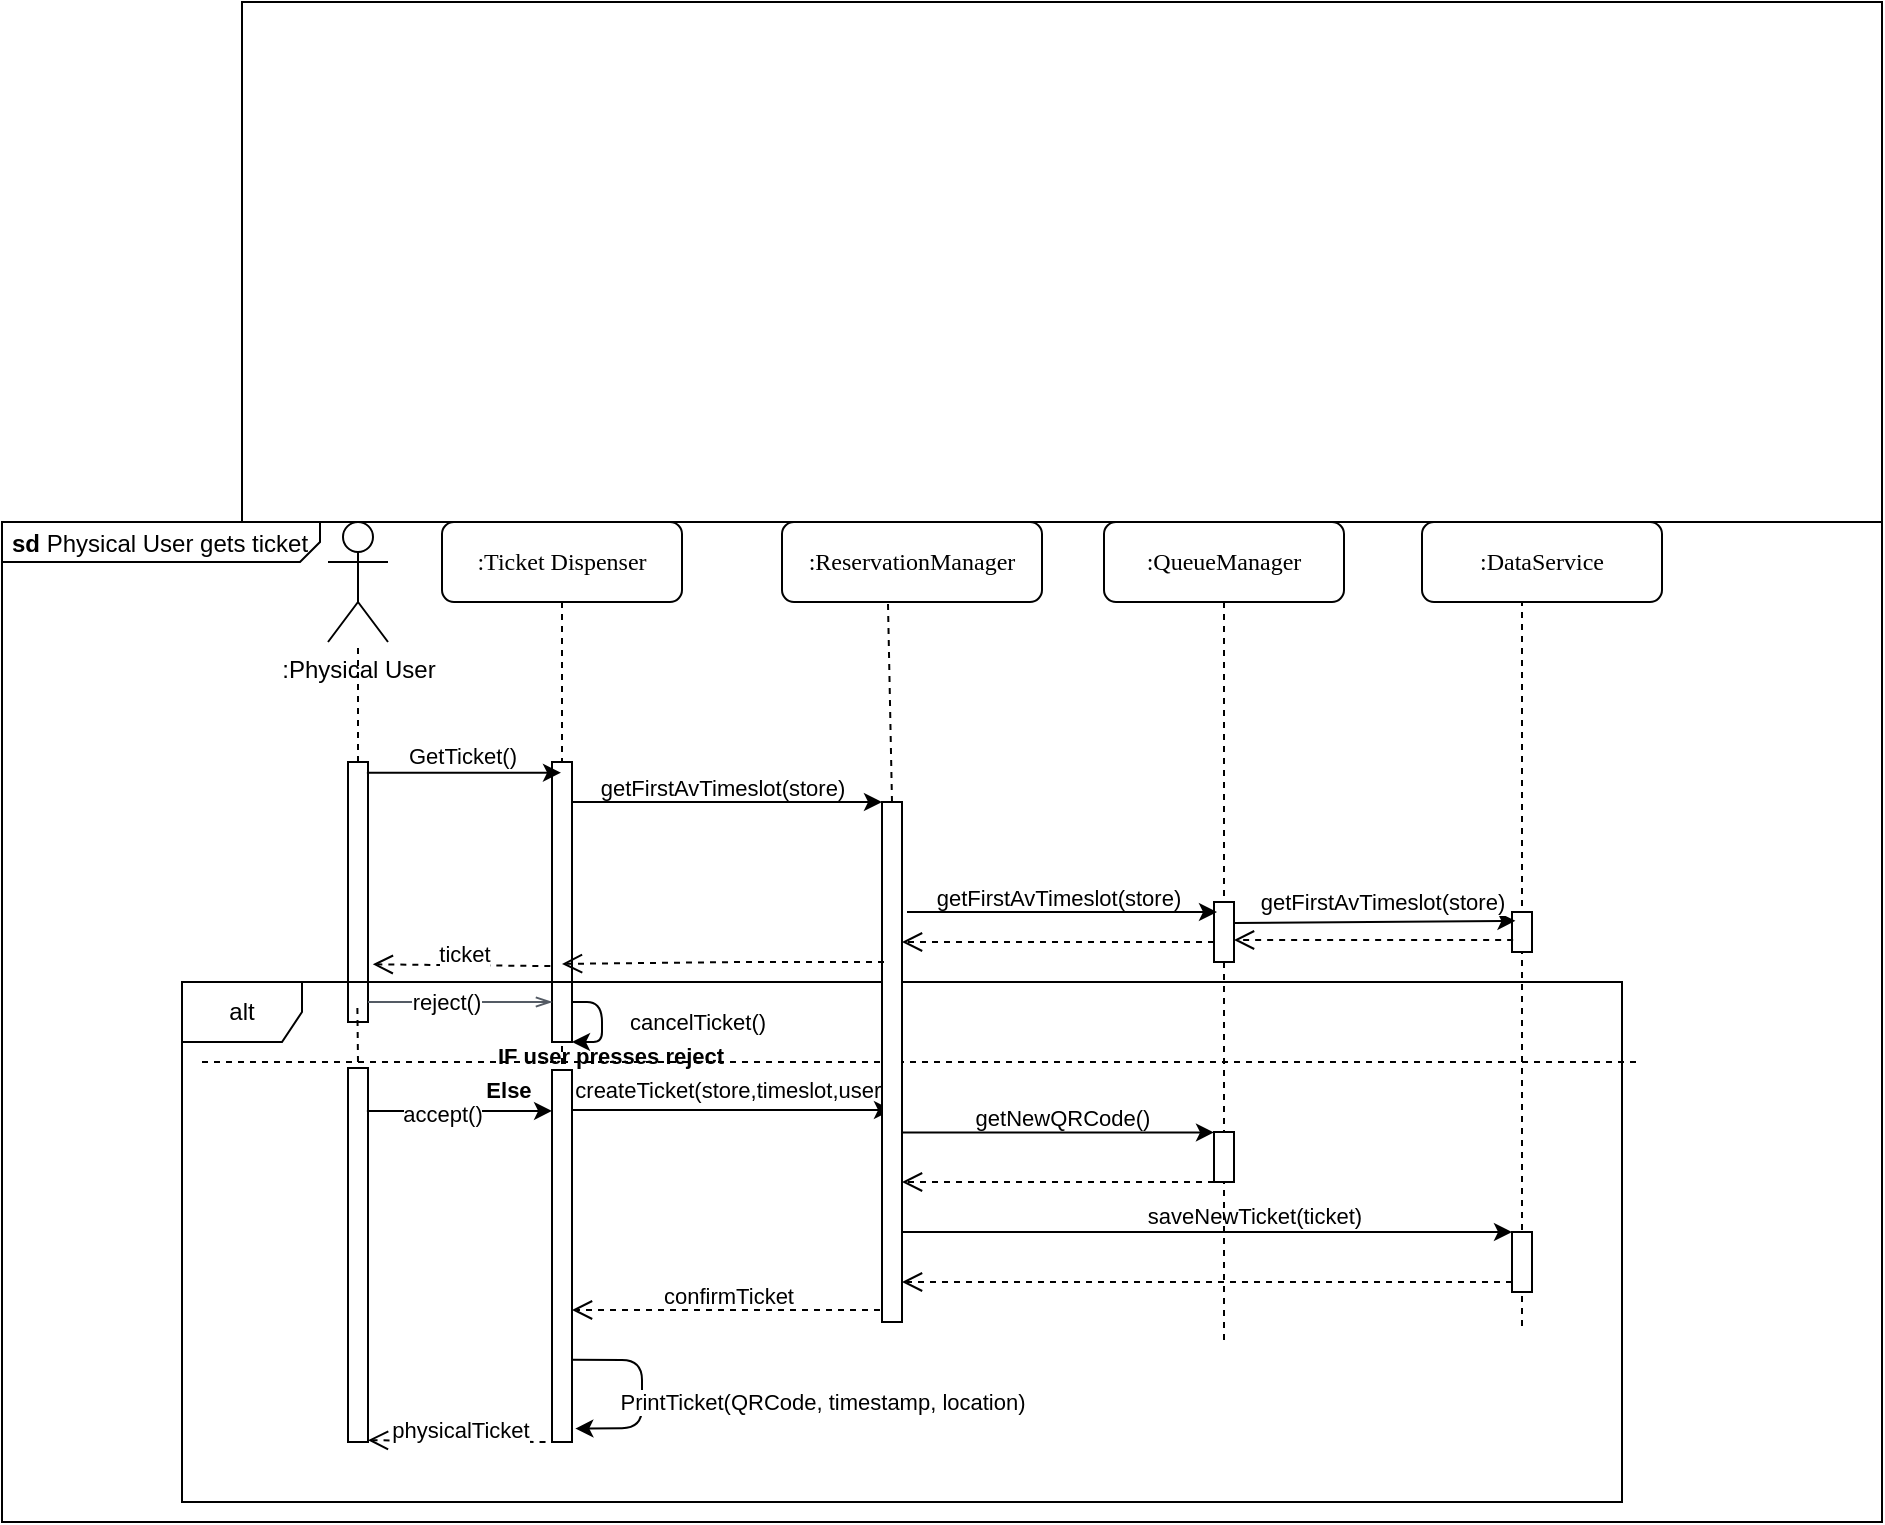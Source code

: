 <mxfile version="14.1.3" type="device"><diagram id="oH1lRCUb9LHhP5wjin4r" name="Page-1"><mxGraphModel dx="1185" dy="614" grid="1" gridSize="10" guides="1" tooltips="1" connect="1" arrows="1" fold="1" page="1" pageScale="1" pageWidth="850" pageHeight="1100" math="0" shadow="0"><root><mxCell id="0"/><mxCell id="1" parent="0"/><mxCell id="xiuQVlS9QMoiqxWrsXv_-1" value="&lt;p style=&quot;margin: 0px ; margin-top: 4px ; margin-left: 5px ; text-align: left&quot;&gt;&lt;b&gt;sd&lt;/b&gt;  Physical User gets ticket&lt;/p&gt;" style="html=1;shape=mxgraph.sysml.package;overflow=fill;labelX=159.17;align=left;spacingLeft=5;verticalAlign=top;spacingTop=-3;" vertex="1" parent="1"><mxGeometry x="320" y="340" width="940" height="500" as="geometry"/></mxCell><mxCell id="xiuQVlS9QMoiqxWrsXv_-4" value=":QueueManager" style="shape=umlLifeline;perimeter=lifelinePerimeter;whiteSpace=wrap;html=1;container=1;collapsible=0;recursiveResize=0;outlineConnect=0;rounded=1;shadow=0;comic=0;labelBackgroundColor=none;strokeWidth=1;fontFamily=Verdana;fontSize=12;align=center;" vertex="1" parent="1"><mxGeometry x="871" y="100" width="120" height="650" as="geometry"/></mxCell><mxCell id="xiuQVlS9QMoiqxWrsXv_-5" value="" style="html=1;points=[];perimeter=orthogonalPerimeter;rounded=0;shadow=0;comic=0;labelBackgroundColor=none;strokeWidth=1;fontFamily=Verdana;fontSize=12;align=center;" vertex="1" parent="xiuQVlS9QMoiqxWrsXv_-4"><mxGeometry x="55" y="430" width="10" height="30" as="geometry"/></mxCell><mxCell id="xiuQVlS9QMoiqxWrsXv_-6" value="" style="html=1;points=[];perimeter=orthogonalPerimeter;rounded=0;shadow=0;comic=0;labelBackgroundColor=none;strokeWidth=1;fontFamily=Verdana;fontSize=12;align=center;" vertex="1" parent="xiuQVlS9QMoiqxWrsXv_-4"><mxGeometry x="55" y="545" width="10" height="25" as="geometry"/></mxCell><mxCell id="xiuQVlS9QMoiqxWrsXv_-7" value=":DataService" style="shape=umlLifeline;perimeter=lifelinePerimeter;whiteSpace=wrap;html=1;container=1;collapsible=0;recursiveResize=0;outlineConnect=0;rounded=1;shadow=0;comic=0;labelBackgroundColor=none;strokeWidth=1;fontFamily=Verdana;fontSize=12;align=center;" vertex="1" parent="1"><mxGeometry x="1030" y="105" width="100" height="640" as="geometry"/></mxCell><mxCell id="xiuQVlS9QMoiqxWrsXv_-8" value="" style="html=1;points=[];perimeter=orthogonalPerimeter;rounded=0;shadow=0;comic=0;labelBackgroundColor=none;strokeWidth=1;fontFamily=Verdana;fontSize=12;align=center;" vertex="1" parent="xiuQVlS9QMoiqxWrsXv_-7"><mxGeometry x="45" y="430" width="10" height="20" as="geometry"/></mxCell><mxCell id="xiuQVlS9QMoiqxWrsXv_-9" value=":Turnstile Manager" style="shape=umlLifeline;perimeter=lifelinePerimeter;whiteSpace=wrap;html=1;container=1;collapsible=0;recursiveResize=0;outlineConnect=0;rounded=1;shadow=0;comic=0;labelBackgroundColor=none;strokeWidth=1;fontFamily=Verdana;fontSize=12;align=center;size=40;" vertex="1" parent="1"><mxGeometry x="560" y="100" width="80" height="700" as="geometry"/></mxCell><mxCell id="xiuQVlS9QMoiqxWrsXv_-10" value="" style="html=1;points=[];perimeter=orthogonalPerimeter;rounded=0;shadow=0;comic=0;labelBackgroundColor=none;strokeWidth=1;fontFamily=Verdana;fontSize=12;align=center;" vertex="1" parent="xiuQVlS9QMoiqxWrsXv_-9"><mxGeometry x="35" y="360" width="10" height="140" as="geometry"/></mxCell><mxCell id="xiuQVlS9QMoiqxWrsXv_-11" value="" style="html=1;points=[];perimeter=orthogonalPerimeter;rounded=0;shadow=0;comic=0;labelBackgroundColor=none;strokeWidth=1;fontFamily=Verdana;fontSize=12;align=center;" vertex="1" parent="xiuQVlS9QMoiqxWrsXv_-9"><mxGeometry x="35" y="514" width="10" height="120" as="geometry"/></mxCell><mxCell id="xiuQVlS9QMoiqxWrsXv_-12" value="" style="endArrow=classic;html=1;" edge="1" parent="xiuQVlS9QMoiqxWrsXv_-9"><mxGeometry width="50" height="50" relative="1" as="geometry"><mxPoint x="45" y="480" as="sourcePoint"/><mxPoint x="45" y="500" as="targetPoint"/><Array as="points"><mxPoint x="60" y="480"/><mxPoint x="60" y="500"/></Array></mxGeometry></mxCell><mxCell id="xiuQVlS9QMoiqxWrsXv_-13" value="" style="rounded=0;whiteSpace=wrap;html=1;" vertex="1" parent="xiuQVlS9QMoiqxWrsXv_-9"><mxGeometry x="35" y="514" width="10" height="186" as="geometry"/></mxCell><mxCell id="xiuQVlS9QMoiqxWrsXv_-14" value="" style="endArrow=classic;html=1;exitX=1.005;exitY=0.779;exitDx=0;exitDy=0;exitPerimeter=0;entryX=1.167;entryY=0.964;entryDx=0;entryDy=0;entryPerimeter=0;" edge="1" parent="xiuQVlS9QMoiqxWrsXv_-9" source="xiuQVlS9QMoiqxWrsXv_-13" target="xiuQVlS9QMoiqxWrsXv_-13"><mxGeometry width="50" height="50" relative="1" as="geometry"><mxPoint x="60" y="710" as="sourcePoint"/><mxPoint x="110" y="660" as="targetPoint"/><Array as="points"><mxPoint x="80" y="659"/><mxPoint x="80" y="693"/></Array></mxGeometry></mxCell><mxCell id="xiuQVlS9QMoiqxWrsXv_-15" value="PrintTicket(QRCode, timestamp, location)" style="edgeLabel;html=1;align=center;verticalAlign=middle;resizable=0;points=[];" vertex="1" connectable="0" parent="xiuQVlS9QMoiqxWrsXv_-14"><mxGeometry x="-0.108" relative="1" as="geometry"><mxPoint x="90" y="10.37" as="offset"/></mxGeometry></mxCell><mxCell id="xiuQVlS9QMoiqxWrsXv_-16" style="edgeStyle=orthogonalEdgeStyle;rounded=0;orthogonalLoop=1;jettySize=auto;html=1;fontSize=11;" edge="1" parent="1" source="xiuQVlS9QMoiqxWrsXv_-10"><mxGeometry relative="1" as="geometry"><mxPoint x="760" y="530" as="sourcePoint"/><Array as="points"><mxPoint x="680" y="480"/><mxPoint x="680" y="480"/></Array><mxPoint x="760" y="480" as="targetPoint"/></mxGeometry></mxCell><mxCell id="xiuQVlS9QMoiqxWrsXv_-17" value="getFirstAvTimeslot(store)" style="edgeLabel;html=1;align=center;verticalAlign=middle;resizable=0;points=[];fontSize=11;labelBackgroundColor=none;" vertex="1" connectable="0" parent="xiuQVlS9QMoiqxWrsXv_-16"><mxGeometry x="0.132" y="-1" relative="1" as="geometry"><mxPoint x="-12.5" y="-8" as="offset"/></mxGeometry></mxCell><mxCell id="xiuQVlS9QMoiqxWrsXv_-18" value="" style="html=1;verticalAlign=bottom;endArrow=open;dashed=1;endSize=8;fontSize=11;" edge="1" parent="1" source="xiuQVlS9QMoiqxWrsXv_-5"><mxGeometry relative="1" as="geometry"><mxPoint x="925.0" y="550" as="sourcePoint"/><mxPoint x="770" y="550" as="targetPoint"/><Array as="points"/></mxGeometry></mxCell><mxCell id="xiuQVlS9QMoiqxWrsXv_-19" value="IF user presses reject" style="text;html=1;strokeColor=none;fillColor=none;align=center;verticalAlign=middle;whiteSpace=wrap;rounded=0;labelBackgroundColor=none;fontStyle=1;fontSize=11;" vertex="1" parent="1"><mxGeometry x="559" y="600" width="131" height="13" as="geometry"/></mxCell><mxCell id="xiuQVlS9QMoiqxWrsXv_-20" value="" style="endArrow=none;dashed=1;html=1;fontSize=11;" edge="1" parent="1"><mxGeometry width="50" height="50" relative="1" as="geometry"><mxPoint x="420" y="610" as="sourcePoint"/><mxPoint x="1140" y="610" as="targetPoint"/></mxGeometry></mxCell><mxCell id="xiuQVlS9QMoiqxWrsXv_-21" value="Else" style="text;html=1;strokeColor=none;fillColor=none;align=center;verticalAlign=middle;whiteSpace=wrap;rounded=0;labelBackgroundColor=none;fontStyle=1;fontSize=11;" vertex="1" parent="1"><mxGeometry x="560" y="617" width="27" height="13" as="geometry"/></mxCell><mxCell id="xiuQVlS9QMoiqxWrsXv_-22" style="edgeStyle=orthogonalEdgeStyle;rounded=0;orthogonalLoop=1;jettySize=auto;html=1;fontSize=11;exitX=0.919;exitY=0.152;exitDx=0;exitDy=0;exitPerimeter=0;" edge="1" parent="1" source="xiuQVlS9QMoiqxWrsXv_-58" target="xiuQVlS9QMoiqxWrsXv_-6"><mxGeometry relative="1" as="geometry"><Array as="points"><mxPoint x="890" y="645"/><mxPoint x="890" y="645"/></Array><mxPoint x="775" y="645" as="sourcePoint"/></mxGeometry></mxCell><mxCell id="xiuQVlS9QMoiqxWrsXv_-23" value="getNewQRCode()" style="edgeLabel;html=1;align=center;verticalAlign=middle;resizable=0;points=[];fontSize=11;labelBackgroundColor=none;" vertex="1" connectable="0" parent="xiuQVlS9QMoiqxWrsXv_-22"><mxGeometry x="0.131" y="-1" relative="1" as="geometry"><mxPoint x="-8.14" y="-8.53" as="offset"/></mxGeometry></mxCell><mxCell id="xiuQVlS9QMoiqxWrsXv_-24" value="" style="html=1;verticalAlign=bottom;endArrow=open;dashed=1;endSize=8;fontSize=11;entryX=1;entryY=0.4;entryDx=0;entryDy=0;entryPerimeter=0;" edge="1" parent="1" source="xiuQVlS9QMoiqxWrsXv_-6" target="xiuQVlS9QMoiqxWrsXv_-58"><mxGeometry relative="1" as="geometry"><mxPoint x="915" y="660" as="sourcePoint"/><mxPoint x="775" y="670" as="targetPoint"/><Array as="points"><mxPoint x="880" y="670"/></Array></mxGeometry></mxCell><mxCell id="xiuQVlS9QMoiqxWrsXv_-25" value="" style="html=1;points=[];perimeter=orthogonalPerimeter;rounded=0;shadow=0;comic=0;labelBackgroundColor=none;strokeWidth=1;fontFamily=Verdana;fontSize=12;align=center;" vertex="1" parent="1"><mxGeometry x="1075" y="695" width="10" height="30" as="geometry"/></mxCell><mxCell id="xiuQVlS9QMoiqxWrsXv_-26" style="edgeStyle=orthogonalEdgeStyle;rounded=0;orthogonalLoop=1;jettySize=auto;html=1;fontSize=10;exitX=1;exitY=0.65;exitDx=0;exitDy=0;exitPerimeter=0;" edge="1" parent="1" source="xiuQVlS9QMoiqxWrsXv_-58" target="xiuQVlS9QMoiqxWrsXv_-25"><mxGeometry relative="1" as="geometry"><Array as="points"><mxPoint x="1000" y="695"/><mxPoint x="1000" y="695"/></Array><mxPoint x="775" y="695" as="sourcePoint"/></mxGeometry></mxCell><mxCell id="xiuQVlS9QMoiqxWrsXv_-27" value="saveNewTicket(ticket)" style="edgeLabel;html=1;align=center;verticalAlign=middle;resizable=0;points=[];fontSize=11;labelBackgroundColor=none;" vertex="1" connectable="0" parent="xiuQVlS9QMoiqxWrsXv_-26"><mxGeometry x="-0.118" y="-3" relative="1" as="geometry"><mxPoint x="41" y="-11" as="offset"/></mxGeometry></mxCell><mxCell id="xiuQVlS9QMoiqxWrsXv_-28" value="" style="html=1;verticalAlign=bottom;endArrow=open;dashed=1;endSize=8;fontSize=11;entryX=1;entryY=0.9;entryDx=0;entryDy=0;entryPerimeter=0;" edge="1" parent="1" source="xiuQVlS9QMoiqxWrsXv_-25" target="xiuQVlS9QMoiqxWrsXv_-58"><mxGeometry relative="1" as="geometry"><mxPoint x="975" y="720" as="sourcePoint"/><mxPoint x="775" y="720" as="targetPoint"/><Array as="points"><mxPoint x="940" y="720"/></Array></mxGeometry></mxCell><mxCell id="xiuQVlS9QMoiqxWrsXv_-29" value="" style="html=1;verticalAlign=bottom;endArrow=open;dashed=1;endSize=8;fontSize=11;" edge="1" parent="1" target="xiuQVlS9QMoiqxWrsXv_-11"><mxGeometry relative="1" as="geometry"><mxPoint x="765" y="734" as="sourcePoint"/><mxPoint x="615" y="734" as="targetPoint"/><Array as="points"><mxPoint x="720" y="734"/></Array></mxGeometry></mxCell><mxCell id="xiuQVlS9QMoiqxWrsXv_-30" value="confirmTicket" style="edgeLabel;html=1;align=center;verticalAlign=middle;resizable=0;points=[];fontSize=11;labelBackgroundColor=none;" vertex="1" connectable="0" parent="xiuQVlS9QMoiqxWrsXv_-29"><mxGeometry x="0.076" y="2" relative="1" as="geometry"><mxPoint x="4" y="-9" as="offset"/></mxGeometry></mxCell><mxCell id="xiuQVlS9QMoiqxWrsXv_-31" value="&lt;font style=&quot;font-size: 11px&quot;&gt;cancelTicket()&lt;/font&gt;" style="text;html=1;strokeColor=none;fillColor=none;align=center;verticalAlign=middle;whiteSpace=wrap;rounded=0;" vertex="1" parent="1"><mxGeometry x="633" y="580" width="70" height="20" as="geometry"/></mxCell><mxCell id="xiuQVlS9QMoiqxWrsXv_-32" value="" style="endArrow=classic;html=1;" edge="1" parent="1" source="xiuQVlS9QMoiqxWrsXv_-11"><mxGeometry width="50" height="50" relative="1" as="geometry"><mxPoint x="810" y="680" as="sourcePoint"/><mxPoint x="765" y="634" as="targetPoint"/><Array as="points"><mxPoint x="680" y="634"/></Array></mxGeometry></mxCell><mxCell id="xiuQVlS9QMoiqxWrsXv_-33" value="&lt;font style=&quot;font-size: 11px&quot;&gt;createTicket(store,timeslot,user)&lt;/font&gt;" style="text;html=1;strokeColor=none;fillColor=none;align=center;verticalAlign=middle;whiteSpace=wrap;rounded=0;" vertex="1" parent="1"><mxGeometry x="615" y="620" width="140" height="7" as="geometry"/></mxCell><mxCell id="xiuQVlS9QMoiqxWrsXv_-34" value="" style="html=1;verticalAlign=bottom;endArrow=open;dashed=1;endSize=8;fontSize=11;exitX=0.057;exitY=0.7;exitDx=0;exitDy=0;exitPerimeter=0;" edge="1" parent="1" source="xiuQVlS9QMoiqxWrsXv_-8" target="xiuQVlS9QMoiqxWrsXv_-5"><mxGeometry relative="1" as="geometry"><mxPoint x="1247" y="555" as="sourcePoint"/><mxPoint x="940" y="555" as="targetPoint"/><Array as="points"/></mxGeometry></mxCell><mxCell id="xiuQVlS9QMoiqxWrsXv_-35" value="" style="endArrow=classic;html=1;exitX=1.014;exitY=0.352;exitDx=0;exitDy=0;exitPerimeter=0;entryX=0.171;entryY=0.221;entryDx=0;entryDy=0;entryPerimeter=0;" edge="1" parent="1" source="xiuQVlS9QMoiqxWrsXv_-5" target="xiuQVlS9QMoiqxWrsXv_-8"><mxGeometry width="50" height="50" relative="1" as="geometry"><mxPoint x="970" y="520" as="sourcePoint"/><mxPoint x="1070" y="541" as="targetPoint"/></mxGeometry></mxCell><mxCell id="xiuQVlS9QMoiqxWrsXv_-36" value="getFirstAvTimeslot(store)" style="edgeLabel;html=1;align=center;verticalAlign=middle;resizable=0;points=[];" vertex="1" connectable="0" parent="xiuQVlS9QMoiqxWrsXv_-35"><mxGeometry x="-0.187" y="2" relative="1" as="geometry"><mxPoint x="16.74" y="-8.1" as="offset"/></mxGeometry></mxCell><mxCell id="xiuQVlS9QMoiqxWrsXv_-37" value="&lt;span style=&quot;font-family: &amp;#34;verdana&amp;#34;&quot;&gt;:Ticket Dispenser&lt;/span&gt;" style="rounded=1;whiteSpace=wrap;html=1;" vertex="1" parent="1"><mxGeometry x="540" y="340" width="120" height="40" as="geometry"/></mxCell><mxCell id="xiuQVlS9QMoiqxWrsXv_-38" value="&lt;span style=&quot;font-family: &amp;#34;verdana&amp;#34;&quot;&gt;:ReservationManager&lt;/span&gt;" style="rounded=1;whiteSpace=wrap;html=1;" vertex="1" parent="1"><mxGeometry x="710" y="340" width="130" height="40" as="geometry"/></mxCell><mxCell id="xiuQVlS9QMoiqxWrsXv_-39" value="&lt;span style=&quot;font-family: &amp;#34;verdana&amp;#34;&quot;&gt;:QueueManager&lt;/span&gt;" style="rounded=1;whiteSpace=wrap;html=1;" vertex="1" parent="1"><mxGeometry x="871" y="340" width="120" height="40" as="geometry"/></mxCell><mxCell id="xiuQVlS9QMoiqxWrsXv_-40" value="&lt;span style=&quot;font-family: &amp;#34;verdana&amp;#34;&quot;&gt;:DataService&lt;/span&gt;" style="rounded=1;whiteSpace=wrap;html=1;" vertex="1" parent="1"><mxGeometry x="1030" y="340" width="120" height="40" as="geometry"/></mxCell><mxCell id="xiuQVlS9QMoiqxWrsXv_-41" value=":Physical User" style="shape=umlActor;verticalLabelPosition=bottom;verticalAlign=top;html=1;outlineConnect=0;" vertex="1" parent="1"><mxGeometry x="483" y="340" width="30" height="60" as="geometry"/></mxCell><mxCell id="xiuQVlS9QMoiqxWrsXv_-42" value="" style="endArrow=none;dashed=1;html=1;" edge="1" parent="1" target="xiuQVlS9QMoiqxWrsXv_-41"><mxGeometry width="50" height="50" relative="1" as="geometry"><mxPoint x="498" y="460" as="sourcePoint"/><mxPoint x="500" y="470" as="targetPoint"/></mxGeometry></mxCell><mxCell id="xiuQVlS9QMoiqxWrsXv_-43" value="" style="rounded=0;whiteSpace=wrap;html=1;" vertex="1" parent="1"><mxGeometry x="493" y="460" width="10" height="130" as="geometry"/></mxCell><mxCell id="xiuQVlS9QMoiqxWrsXv_-44" value="alt" style="shape=umlFrame;whiteSpace=wrap;html=1;" vertex="1" parent="1"><mxGeometry x="410" y="570" width="720" height="260" as="geometry"/></mxCell><mxCell id="xiuQVlS9QMoiqxWrsXv_-45" value="" style="endArrow=classic;html=1;exitX=0.945;exitY=0.041;exitDx=0;exitDy=0;exitPerimeter=0;" edge="1" parent="1" source="xiuQVlS9QMoiqxWrsXv_-43" target="xiuQVlS9QMoiqxWrsXv_-9"><mxGeometry width="50" height="50" relative="1" as="geometry"><mxPoint x="480" y="520" as="sourcePoint"/><mxPoint x="530" y="470" as="targetPoint"/></mxGeometry></mxCell><mxCell id="xiuQVlS9QMoiqxWrsXv_-46" value="GetTicket()" style="edgeLabel;html=1;align=center;verticalAlign=middle;resizable=0;points=[];" vertex="1" connectable="0" parent="xiuQVlS9QMoiqxWrsXv_-45"><mxGeometry x="-0.417" relative="1" as="geometry"><mxPoint x="19.27" y="-8.2" as="offset"/></mxGeometry></mxCell><mxCell id="xiuQVlS9QMoiqxWrsXv_-47" value="" style="html=1;verticalAlign=bottom;endArrow=open;dashed=1;endSize=8;fontSize=11;exitX=-0.083;exitY=0.729;exitDx=0;exitDy=0;exitPerimeter=0;entryX=1.24;entryY=0.778;entryDx=0;entryDy=0;entryPerimeter=0;" edge="1" parent="1" source="xiuQVlS9QMoiqxWrsXv_-10" target="xiuQVlS9QMoiqxWrsXv_-43"><mxGeometry relative="1" as="geometry"><mxPoint x="483.0" y="510" as="sourcePoint"/><mxPoint x="520" y="550" as="targetPoint"/><Array as="points"/></mxGeometry></mxCell><mxCell id="xiuQVlS9QMoiqxWrsXv_-48" value="ticket" style="edgeLabel;html=1;align=center;verticalAlign=middle;resizable=0;points=[];" vertex="1" connectable="0" parent="xiuQVlS9QMoiqxWrsXv_-47"><mxGeometry x="0.256" relative="1" as="geometry"><mxPoint x="13.06" y="-5.77" as="offset"/></mxGeometry></mxCell><mxCell id="xiuQVlS9QMoiqxWrsXv_-49" value="" style="edgeStyle=orthogonalEdgeStyle;html=1;endArrow=openThin;elbow=vertical;startArrow=none;endFill=0;strokeColor=#545B64;rounded=0;" edge="1" parent="1" target="xiuQVlS9QMoiqxWrsXv_-10"><mxGeometry width="100" relative="1" as="geometry"><mxPoint x="503" y="580" as="sourcePoint"/><mxPoint x="460" y="520" as="targetPoint"/><Array as="points"><mxPoint x="570" y="580"/><mxPoint x="570" y="580"/></Array></mxGeometry></mxCell><mxCell id="xiuQVlS9QMoiqxWrsXv_-50" value="reject()" style="edgeLabel;html=1;align=center;verticalAlign=middle;resizable=0;points=[];" vertex="1" connectable="0" parent="xiuQVlS9QMoiqxWrsXv_-49"><mxGeometry x="-0.148" relative="1" as="geometry"><mxPoint as="offset"/></mxGeometry></mxCell><mxCell id="xiuQVlS9QMoiqxWrsXv_-51" value="" style="endArrow=none;dashed=1;html=1;" edge="1" parent="1"><mxGeometry width="50" height="50" relative="1" as="geometry"><mxPoint x="498" y="610" as="sourcePoint"/><mxPoint x="497.66" y="580" as="targetPoint"/></mxGeometry></mxCell><mxCell id="xiuQVlS9QMoiqxWrsXv_-52" value="" style="rounded=0;whiteSpace=wrap;html=1;" vertex="1" parent="1"><mxGeometry x="493" y="613" width="10" height="187" as="geometry"/></mxCell><mxCell id="xiuQVlS9QMoiqxWrsXv_-53" value="" style="endArrow=classic;html=1;exitX=0.945;exitY=0.115;exitDx=0;exitDy=0;exitPerimeter=0;entryX=0.257;entryY=0.248;entryDx=0;entryDy=0;entryPerimeter=0;" edge="1" parent="1" source="xiuQVlS9QMoiqxWrsXv_-52" target="xiuQVlS9QMoiqxWrsXv_-44"><mxGeometry width="50" height="50" relative="1" as="geometry"><mxPoint x="510" y="700" as="sourcePoint"/><mxPoint x="560" y="650" as="targetPoint"/></mxGeometry></mxCell><mxCell id="xiuQVlS9QMoiqxWrsXv_-54" value="accept()" style="edgeLabel;html=1;align=center;verticalAlign=middle;resizable=0;points=[];" vertex="1" connectable="0" parent="xiuQVlS9QMoiqxWrsXv_-53"><mxGeometry x="-0.194" y="-1" relative="1" as="geometry"><mxPoint as="offset"/></mxGeometry></mxCell><mxCell id="xiuQVlS9QMoiqxWrsXv_-55" value="" style="html=1;verticalAlign=bottom;endArrow=open;dashed=1;endSize=8;fontSize=11;exitX=-0.083;exitY=0.729;exitDx=0;exitDy=0;exitPerimeter=0;entryX=1.24;entryY=0.778;entryDx=0;entryDy=0;entryPerimeter=0;" edge="1" parent="1"><mxGeometry relative="1" as="geometry"><mxPoint x="591.77" y="800" as="sourcePoint"/><mxPoint x="503.0" y="799.08" as="targetPoint"/><Array as="points"/></mxGeometry></mxCell><mxCell id="xiuQVlS9QMoiqxWrsXv_-56" value="physicalTicket" style="edgeLabel;html=1;align=center;verticalAlign=middle;resizable=0;points=[];" vertex="1" connectable="0" parent="xiuQVlS9QMoiqxWrsXv_-55"><mxGeometry x="0.256" relative="1" as="geometry"><mxPoint x="13.06" y="-5.77" as="offset"/></mxGeometry></mxCell><mxCell id="xiuQVlS9QMoiqxWrsXv_-57" value="" style="rounded=0;whiteSpace=wrap;html=1;" vertex="1" parent="1"><mxGeometry x="440" y="80" width="820" height="260" as="geometry"/></mxCell><mxCell id="xiuQVlS9QMoiqxWrsXv_-58" value="" style="rounded=0;whiteSpace=wrap;html=1;" vertex="1" parent="1"><mxGeometry x="760" y="630" width="10" height="100" as="geometry"/></mxCell><mxCell id="xiuQVlS9QMoiqxWrsXv_-60" value="" style="rounded=0;whiteSpace=wrap;html=1;" vertex="1" parent="1"><mxGeometry x="760" y="480" width="10" height="260" as="geometry"/></mxCell><mxCell id="xiuQVlS9QMoiqxWrsXv_-62" style="edgeStyle=orthogonalEdgeStyle;rounded=0;orthogonalLoop=1;jettySize=auto;html=1;fontSize=11;" edge="1" parent="1"><mxGeometry relative="1" as="geometry"><mxPoint x="772.5" y="535" as="sourcePoint"/><Array as="points"><mxPoint x="847.5" y="535"/><mxPoint x="847.5" y="535"/></Array><mxPoint x="927.5" y="535" as="targetPoint"/></mxGeometry></mxCell><mxCell id="xiuQVlS9QMoiqxWrsXv_-63" value="getFirstAvTimeslot(store)" style="edgeLabel;html=1;align=center;verticalAlign=middle;resizable=0;points=[];fontSize=11;labelBackgroundColor=none;" vertex="1" connectable="0" parent="xiuQVlS9QMoiqxWrsXv_-62"><mxGeometry x="0.132" y="-1" relative="1" as="geometry"><mxPoint x="-12.5" y="-8" as="offset"/></mxGeometry></mxCell><mxCell id="xiuQVlS9QMoiqxWrsXv_-66" value="" style="endArrow=none;dashed=1;html=1;exitX=0.5;exitY=0;exitDx=0;exitDy=0;" edge="1" parent="1" source="xiuQVlS9QMoiqxWrsXv_-60"><mxGeometry width="50" height="50" relative="1" as="geometry"><mxPoint x="760" y="480" as="sourcePoint"/><mxPoint x="763" y="381" as="targetPoint"/></mxGeometry></mxCell><mxCell id="xiuQVlS9QMoiqxWrsXv_-67" value="" style="html=1;verticalAlign=bottom;endArrow=open;dashed=1;endSize=8;fontSize=11;entryX=0.5;entryY=0.721;entryDx=0;entryDy=0;entryPerimeter=0;" edge="1" parent="1" target="xiuQVlS9QMoiqxWrsXv_-10"><mxGeometry relative="1" as="geometry"><mxPoint x="761" y="560" as="sourcePoint"/><mxPoint x="609.0" y="561" as="targetPoint"/><Array as="points"><mxPoint x="690" y="560"/></Array></mxGeometry></mxCell></root></mxGraphModel></diagram></mxfile>